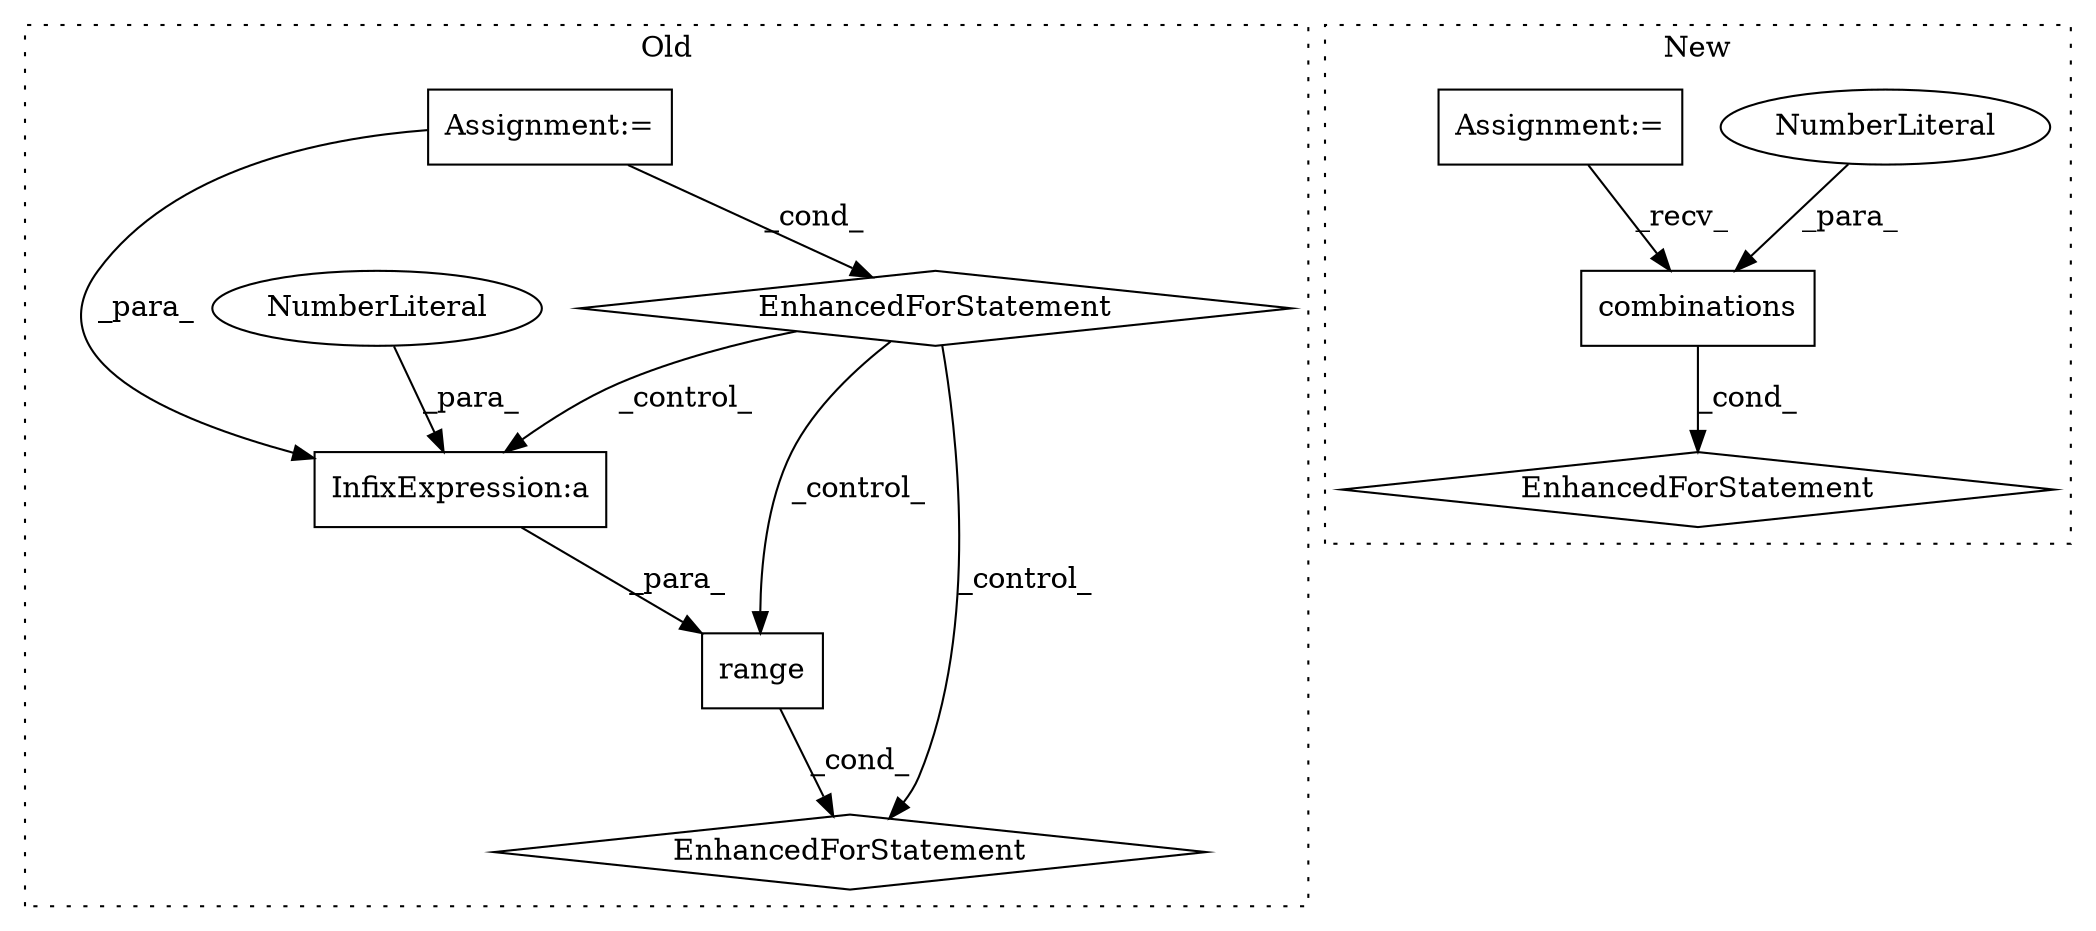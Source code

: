digraph G {
subgraph cluster0 {
1 [label="EnhancedForStatement" a="70" s="35643,35736" l="57,2" shape="diamond"];
5 [label="Assignment:=" a="7" s="35550,35633" l="53,2" shape="box"];
6 [label="EnhancedForStatement" a="70" s="35550,35633" l="53,2" shape="diamond"];
7 [label="InfixExpression:a" a="27" s="35715" l="3" shape="box"];
8 [label="NumberLiteral" a="34" s="35718" l="1" shape="ellipse"];
9 [label="range" a="32" s="35708,35735" l="6,1" shape="box"];
label = "Old";
style="dotted";
}
subgraph cluster1 {
2 [label="combinations" a="32" s="35683,35726" l="13,1" shape="box"];
3 [label="EnhancedForStatement" a="70" s="35602,35727" l="63,2" shape="diamond"];
4 [label="NumberLiteral" a="34" s="35725" l="1" shape="ellipse"];
10 [label="Assignment:=" a="7" s="34980" l="9" shape="box"];
label = "New";
style="dotted";
}
2 -> 3 [label="_cond_"];
4 -> 2 [label="_para_"];
5 -> 7 [label="_para_"];
5 -> 6 [label="_cond_"];
6 -> 9 [label="_control_"];
6 -> 1 [label="_control_"];
6 -> 7 [label="_control_"];
7 -> 9 [label="_para_"];
8 -> 7 [label="_para_"];
9 -> 1 [label="_cond_"];
10 -> 2 [label="_recv_"];
}